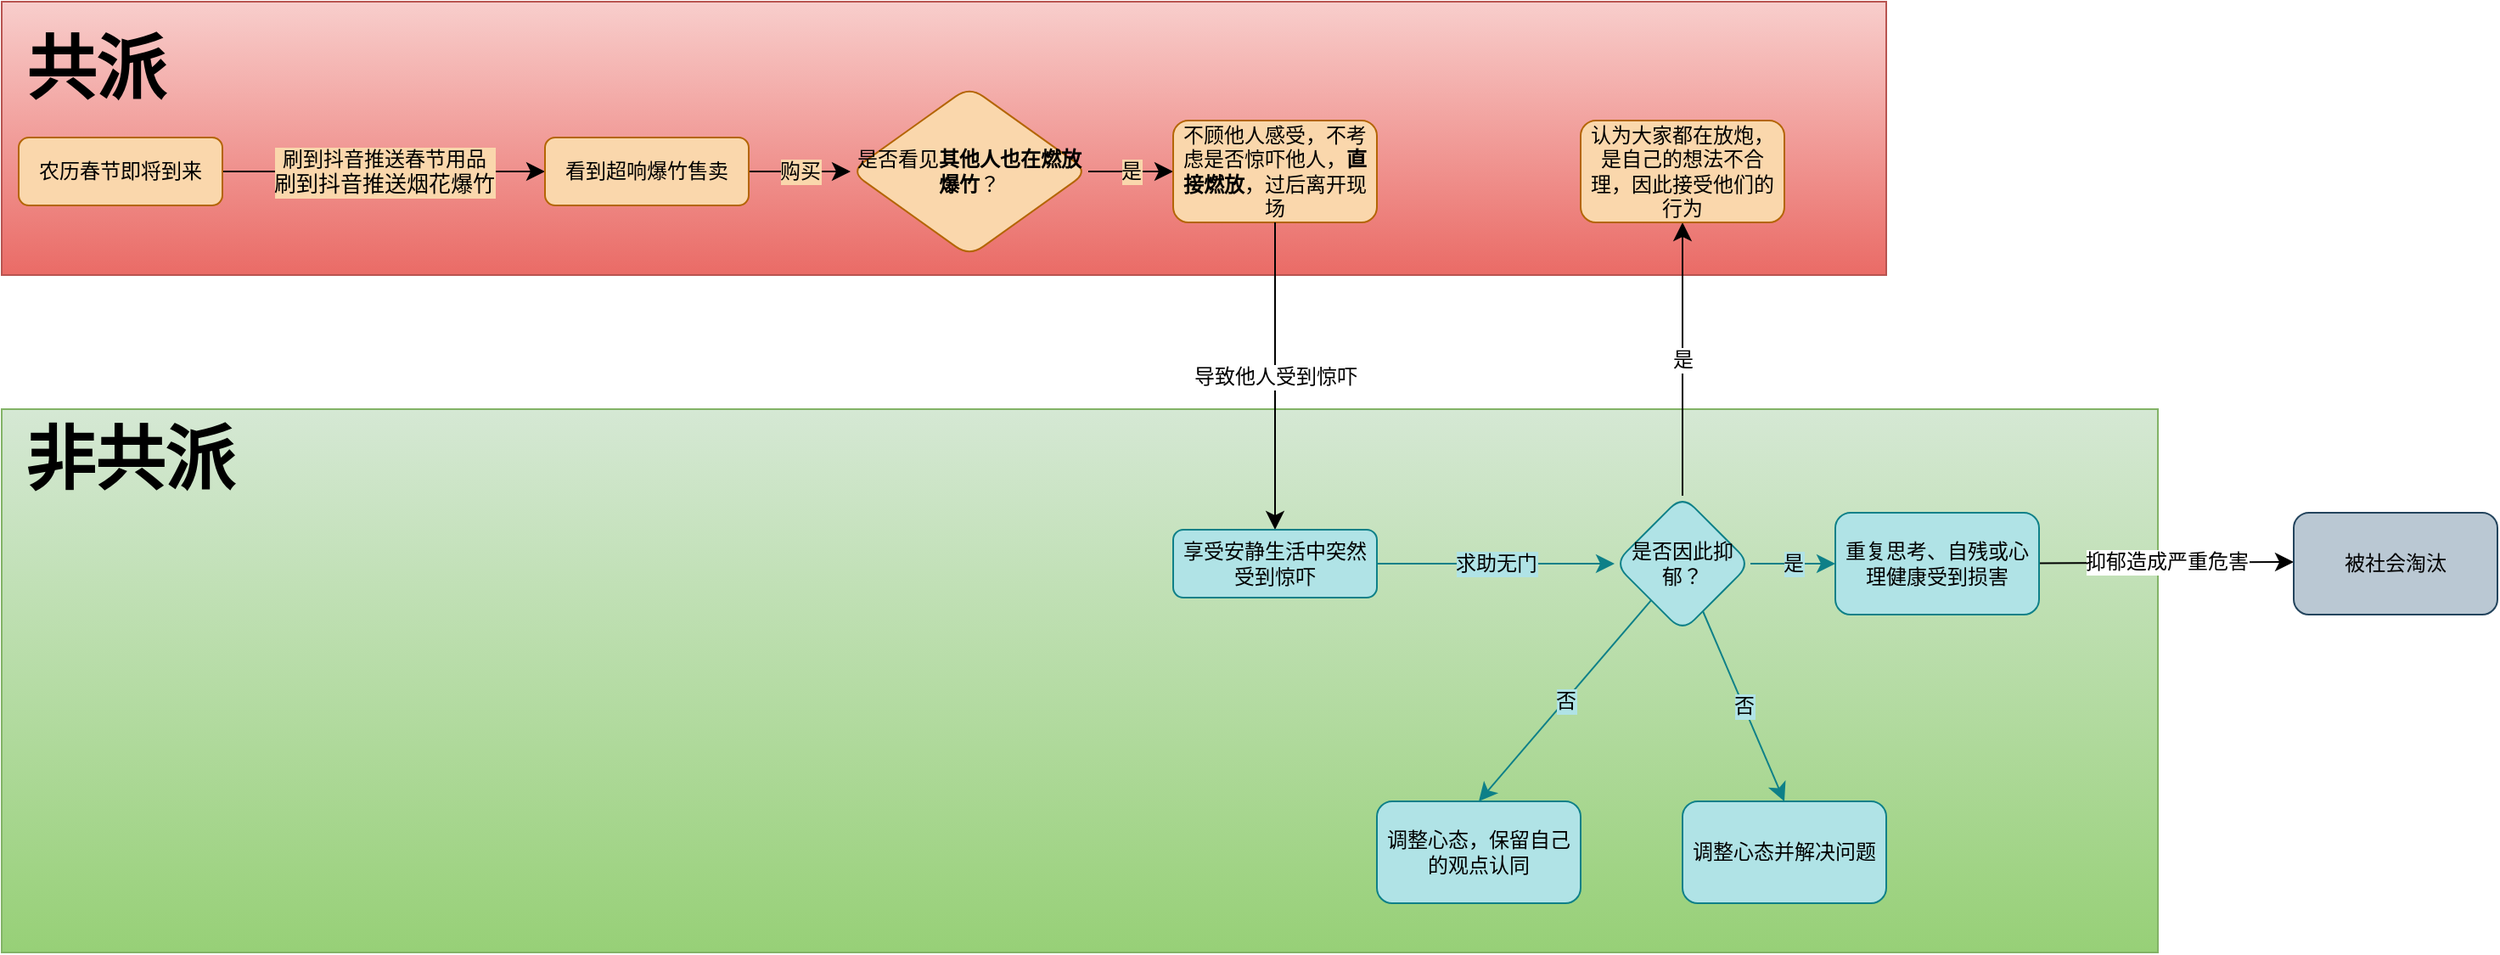 <mxfile version="23.1.4" type="device">
  <diagram id="C5RBs43oDa-KdzZeNtuy" name="Page-1">
    <mxGraphModel dx="1529" dy="531" grid="1" gridSize="10" guides="1" tooltips="1" connect="1" arrows="1" fold="1" page="1" pageScale="1" pageWidth="827" pageHeight="1169" math="0" shadow="0">
      <root>
        <mxCell id="WIyWlLk6GJQsqaUBKTNV-0" />
        <mxCell id="WIyWlLk6GJQsqaUBKTNV-1" parent="WIyWlLk6GJQsqaUBKTNV-0" />
        <mxCell id="7k3T3ulYU56i4B96Nvbx-43" value="" style="rounded=0;whiteSpace=wrap;html=1;fillColor=#d5e8d4;strokeColor=#82b366;gradientColor=#97d077;" vertex="1" parent="WIyWlLk6GJQsqaUBKTNV-1">
          <mxGeometry x="-130" y="250" width="1270" height="320" as="geometry" />
        </mxCell>
        <mxCell id="7k3T3ulYU56i4B96Nvbx-41" value="" style="rounded=0;whiteSpace=wrap;html=1;fillColor=#f8cecc;strokeColor=#b85450;gradientColor=#ea6b66;" vertex="1" parent="WIyWlLk6GJQsqaUBKTNV-1">
          <mxGeometry x="-130" y="10" width="1110" height="161" as="geometry" />
        </mxCell>
        <mxCell id="7k3T3ulYU56i4B96Nvbx-28" value="刷到抖音推送春节用品&lt;br style=&quot;border-color: var(--border-color); font-size: 13px;&quot;&gt;&lt;span style=&quot;font-size: 13px;&quot;&gt;刷到抖音推送烟花爆竹&lt;/span&gt;" style="edgeStyle=none;curved=1;rounded=1;orthogonalLoop=1;jettySize=auto;html=1;fontSize=12;startSize=8;endSize=8;entryX=0;entryY=0.5;entryDx=0;entryDy=0;fillColor=#fad7ac;strokeColor=#000000;labelBackgroundColor=#fad7ac;" edge="1" parent="WIyWlLk6GJQsqaUBKTNV-1" source="WIyWlLk6GJQsqaUBKTNV-3" target="7k3T3ulYU56i4B96Nvbx-2">
          <mxGeometry relative="1" as="geometry">
            <mxPoint x="180" y="110" as="targetPoint" />
          </mxGeometry>
        </mxCell>
        <mxCell id="WIyWlLk6GJQsqaUBKTNV-3" value="农历春节即将到来" style="rounded=1;whiteSpace=wrap;html=1;fontSize=12;glass=0;strokeWidth=1;shadow=0;fillColor=#fad7ac;strokeColor=#b46504;" parent="WIyWlLk6GJQsqaUBKTNV-1" vertex="1">
          <mxGeometry x="-120" y="90" width="120" height="40" as="geometry" />
        </mxCell>
        <mxCell id="7k3T3ulYU56i4B96Nvbx-27" value="购买" style="edgeStyle=none;curved=1;rounded=1;orthogonalLoop=1;jettySize=auto;html=1;exitX=1;exitY=0.5;exitDx=0;exitDy=0;entryX=0;entryY=0.5;entryDx=0;entryDy=0;fontSize=12;startSize=8;endSize=8;labelBackgroundColor=#fad7ac;" edge="1" parent="WIyWlLk6GJQsqaUBKTNV-1" source="7k3T3ulYU56i4B96Nvbx-2">
          <mxGeometry relative="1" as="geometry">
            <mxPoint x="370" y="110" as="targetPoint" />
          </mxGeometry>
        </mxCell>
        <mxCell id="7k3T3ulYU56i4B96Nvbx-2" value="看到超响爆竹售卖" style="rounded=1;whiteSpace=wrap;html=1;fontSize=12;glass=0;strokeWidth=1;shadow=0;fillColor=#fad7ac;strokeColor=#b46504;" vertex="1" parent="WIyWlLk6GJQsqaUBKTNV-1">
          <mxGeometry x="190" y="90" width="120" height="40" as="geometry" />
        </mxCell>
        <mxCell id="7k3T3ulYU56i4B96Nvbx-30" value="是" style="edgeStyle=none;curved=1;rounded=1;orthogonalLoop=1;jettySize=auto;html=1;exitX=1;exitY=0.5;exitDx=0;exitDy=0;entryX=0;entryY=0.5;entryDx=0;entryDy=0;fontSize=12;startSize=8;endSize=8;fillColor=#fad7ac;strokeColor=#000000;labelBackgroundColor=#fad7ac;" edge="1" parent="WIyWlLk6GJQsqaUBKTNV-1" target="7k3T3ulYU56i4B96Nvbx-12">
          <mxGeometry relative="1" as="geometry">
            <mxPoint x="510" y="110" as="sourcePoint" />
          </mxGeometry>
        </mxCell>
        <mxCell id="7k3T3ulYU56i4B96Nvbx-6" value="是否看见&lt;b&gt;其他人也在燃放爆竹&lt;/b&gt;？" style="rhombus;whiteSpace=wrap;html=1;rounded=1;fillColor=#fad7ac;strokeColor=#b46504;" vertex="1" parent="WIyWlLk6GJQsqaUBKTNV-1">
          <mxGeometry x="370" y="60" width="140" height="100" as="geometry" />
        </mxCell>
        <mxCell id="7k3T3ulYU56i4B96Nvbx-12" value="不顾他人感受，不考虑是否惊吓他人，&lt;b&gt;直接燃放&lt;/b&gt;，过后离开现场" style="rounded=1;whiteSpace=wrap;html=1;fontSize=12;glass=0;strokeWidth=1;shadow=0;fillColor=#fad7ac;strokeColor=#b46504;" vertex="1" parent="WIyWlLk6GJQsqaUBKTNV-1">
          <mxGeometry x="560" y="80" width="120" height="60" as="geometry" />
        </mxCell>
        <mxCell id="7k3T3ulYU56i4B96Nvbx-23" value="导致他人受到惊吓" style="edgeStyle=none;curved=1;rounded=1;orthogonalLoop=1;jettySize=auto;html=1;fontSize=12;startSize=8;endSize=8;entryX=0.5;entryY=0;entryDx=0;entryDy=0;" edge="1" parent="WIyWlLk6GJQsqaUBKTNV-1" source="7k3T3ulYU56i4B96Nvbx-12" target="7k3T3ulYU56i4B96Nvbx-25">
          <mxGeometry relative="1" as="geometry">
            <mxPoint x="620" y="307.01" as="targetPoint" />
          </mxGeometry>
        </mxCell>
        <mxCell id="7k3T3ulYU56i4B96Nvbx-26" value="求助无门" style="edgeStyle=none;curved=1;rounded=1;orthogonalLoop=1;jettySize=auto;html=1;fontSize=12;startSize=8;endSize=8;fillColor=#b0e3e6;strokeColor=#0e8088;labelBackgroundColor=#b0e3e6;" edge="1" parent="WIyWlLk6GJQsqaUBKTNV-1" source="7k3T3ulYU56i4B96Nvbx-25">
          <mxGeometry relative="1" as="geometry">
            <mxPoint x="820" y="341" as="targetPoint" />
            <mxPoint as="offset" />
          </mxGeometry>
        </mxCell>
        <mxCell id="7k3T3ulYU56i4B96Nvbx-25" value="享受安静生活中突然受到惊吓" style="rounded=1;whiteSpace=wrap;html=1;fontSize=12;glass=0;strokeWidth=1;shadow=0;fillColor=#b0e3e6;strokeColor=#0e8088;" vertex="1" parent="WIyWlLk6GJQsqaUBKTNV-1">
          <mxGeometry x="560" y="321" width="120" height="40" as="geometry" />
        </mxCell>
        <mxCell id="7k3T3ulYU56i4B96Nvbx-33" value="是" style="edgeStyle=none;curved=1;rounded=1;orthogonalLoop=1;jettySize=auto;html=1;fontSize=12;startSize=8;endSize=8;entryX=0.5;entryY=1;entryDx=0;entryDy=0;" edge="1" parent="WIyWlLk6GJQsqaUBKTNV-1" source="7k3T3ulYU56i4B96Nvbx-32" target="7k3T3ulYU56i4B96Nvbx-39">
          <mxGeometry relative="1" as="geometry">
            <mxPoint x="860" y="160" as="targetPoint" />
          </mxGeometry>
        </mxCell>
        <mxCell id="7k3T3ulYU56i4B96Nvbx-37" value="是" style="edgeStyle=none;curved=1;rounded=1;orthogonalLoop=1;jettySize=auto;html=1;exitX=1;exitY=0.5;exitDx=0;exitDy=0;fontSize=12;startSize=8;endSize=8;fillColor=#b0e3e6;strokeColor=#0e8088;labelBackgroundColor=#b0e3e6;" edge="1" parent="WIyWlLk6GJQsqaUBKTNV-1" source="7k3T3ulYU56i4B96Nvbx-32" target="7k3T3ulYU56i4B96Nvbx-36">
          <mxGeometry relative="1" as="geometry" />
        </mxCell>
        <mxCell id="7k3T3ulYU56i4B96Nvbx-44" value="否" style="edgeStyle=none;curved=1;rounded=1;orthogonalLoop=1;jettySize=auto;html=1;fontSize=12;startSize=8;endSize=8;entryX=0.5;entryY=0;entryDx=0;entryDy=0;fillColor=#b0e3e6;strokeColor=#0e8088;labelBackgroundColor=#b0e3e6;" edge="1" parent="WIyWlLk6GJQsqaUBKTNV-1" source="7k3T3ulYU56i4B96Nvbx-32" target="7k3T3ulYU56i4B96Nvbx-47">
          <mxGeometry relative="1" as="geometry">
            <mxPoint x="860" y="461" as="targetPoint" />
          </mxGeometry>
        </mxCell>
        <mxCell id="7k3T3ulYU56i4B96Nvbx-48" value="否" style="edgeStyle=none;curved=1;rounded=1;orthogonalLoop=1;jettySize=auto;html=1;fontSize=12;startSize=8;endSize=8;entryX=0.5;entryY=0;entryDx=0;entryDy=0;fillColor=#b0e3e6;strokeColor=#0e8088;labelBackgroundColor=#b0e3e6;" edge="1" parent="WIyWlLk6GJQsqaUBKTNV-1" source="7k3T3ulYU56i4B96Nvbx-32" target="7k3T3ulYU56i4B96Nvbx-50">
          <mxGeometry relative="1" as="geometry">
            <mxPoint x="915.385" y="431" as="targetPoint" />
          </mxGeometry>
        </mxCell>
        <mxCell id="7k3T3ulYU56i4B96Nvbx-32" value="是否因此抑郁？" style="rhombus;whiteSpace=wrap;html=1;rounded=1;fillColor=#b0e3e6;strokeColor=#0e8088;" vertex="1" parent="WIyWlLk6GJQsqaUBKTNV-1">
          <mxGeometry x="820" y="301" width="80" height="80" as="geometry" />
        </mxCell>
        <mxCell id="7k3T3ulYU56i4B96Nvbx-51" value="抑郁造成严重危害" style="edgeStyle=none;curved=1;rounded=1;orthogonalLoop=1;jettySize=auto;html=1;fontSize=12;startSize=8;endSize=8;" edge="1" parent="WIyWlLk6GJQsqaUBKTNV-1" source="7k3T3ulYU56i4B96Nvbx-36">
          <mxGeometry relative="1" as="geometry">
            <mxPoint x="1220" y="340" as="targetPoint" />
          </mxGeometry>
        </mxCell>
        <mxCell id="7k3T3ulYU56i4B96Nvbx-36" value="重复思考、自残或心理健康受到损害" style="whiteSpace=wrap;html=1;rounded=1;fillColor=#b0e3e6;strokeColor=#0e8088;" vertex="1" parent="WIyWlLk6GJQsqaUBKTNV-1">
          <mxGeometry x="950" y="311" width="120" height="60" as="geometry" />
        </mxCell>
        <mxCell id="7k3T3ulYU56i4B96Nvbx-39" value="认为大家都在放炮，是自己的想法不合理，因此接受他们的行为" style="whiteSpace=wrap;html=1;rounded=1;fillColor=#fad7ac;strokeColor=#b46504;" vertex="1" parent="WIyWlLk6GJQsqaUBKTNV-1">
          <mxGeometry x="800" y="80" width="120" height="60" as="geometry" />
        </mxCell>
        <mxCell id="7k3T3ulYU56i4B96Nvbx-47" value="调整心态，保留自己的观点认同" style="whiteSpace=wrap;html=1;rounded=1;fillColor=#b0e3e6;strokeColor=#0e8088;" vertex="1" parent="WIyWlLk6GJQsqaUBKTNV-1">
          <mxGeometry x="680" y="481" width="120" height="60" as="geometry" />
        </mxCell>
        <mxCell id="7k3T3ulYU56i4B96Nvbx-50" value="调整心态并解决问题" style="whiteSpace=wrap;html=1;rounded=1;fillColor=#b0e3e6;strokeColor=#0e8088;" vertex="1" parent="WIyWlLk6GJQsqaUBKTNV-1">
          <mxGeometry x="860" y="481" width="120" height="60" as="geometry" />
        </mxCell>
        <mxCell id="7k3T3ulYU56i4B96Nvbx-53" value="被社会淘汰" style="whiteSpace=wrap;html=1;rounded=1;fillColor=#bac8d3;strokeColor=#23445d;" vertex="1" parent="WIyWlLk6GJQsqaUBKTNV-1">
          <mxGeometry x="1220" y="311" width="120" height="60" as="geometry" />
        </mxCell>
        <mxCell id="7k3T3ulYU56i4B96Nvbx-58" value="共派" style="text;html=1;align=center;verticalAlign=middle;resizable=0;points=[];autosize=1;strokeColor=none;fillColor=none;;fontSize=41;fontStyle=1;fontFamily=simhei;" vertex="1" parent="WIyWlLk6GJQsqaUBKTNV-1">
          <mxGeometry x="-130" y="20" width="110" height="60" as="geometry" />
        </mxCell>
        <mxCell id="7k3T3ulYU56i4B96Nvbx-59" value="非共派" style="text;html=1;align=center;verticalAlign=middle;resizable=0;points=[];autosize=1;strokeColor=none;fillColor=none;;fontSize=41;fontStyle=1;fontFamily=simhei;" vertex="1" parent="WIyWlLk6GJQsqaUBKTNV-1">
          <mxGeometry x="-130" y="250" width="150" height="60" as="geometry" />
        </mxCell>
      </root>
    </mxGraphModel>
  </diagram>
</mxfile>
